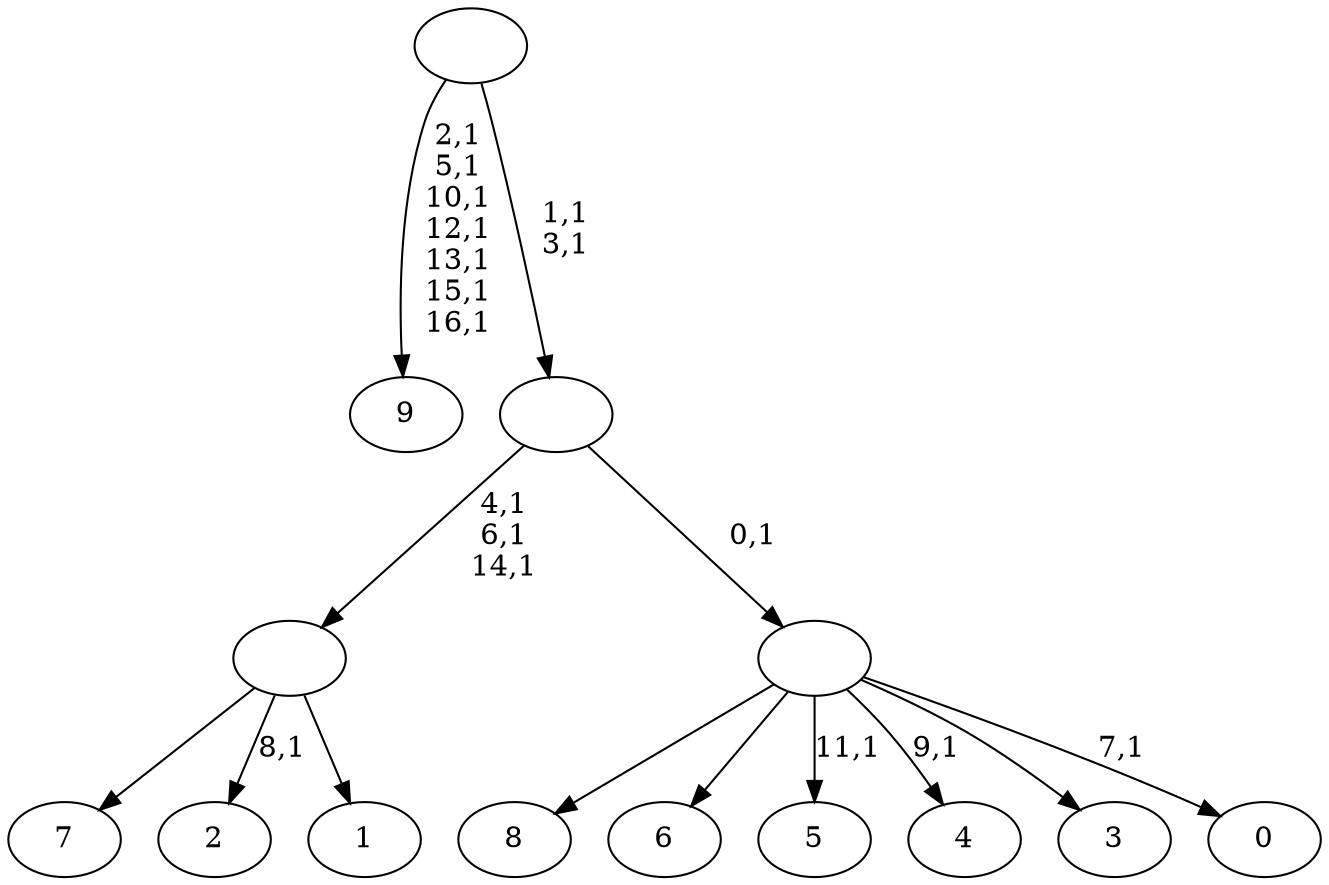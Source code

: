 digraph T {
	27 [label="9"]
	19 [label="8"]
	18 [label="7"]
	17 [label="6"]
	16 [label="5"]
	14 [label="4"]
	12 [label="3"]
	11 [label="2"]
	9 [label="1"]
	8 [label=""]
	5 [label="0"]
	3 [label=""]
	2 [label=""]
	0 [label=""]
	8 -> 11 [label="8,1"]
	8 -> 18 [label=""]
	8 -> 9 [label=""]
	3 -> 5 [label="7,1"]
	3 -> 14 [label="9,1"]
	3 -> 16 [label="11,1"]
	3 -> 19 [label=""]
	3 -> 17 [label=""]
	3 -> 12 [label=""]
	2 -> 8 [label="4,1\n6,1\n14,1"]
	2 -> 3 [label="0,1"]
	0 -> 2 [label="1,1\n3,1"]
	0 -> 27 [label="2,1\n5,1\n10,1\n12,1\n13,1\n15,1\n16,1"]
}
